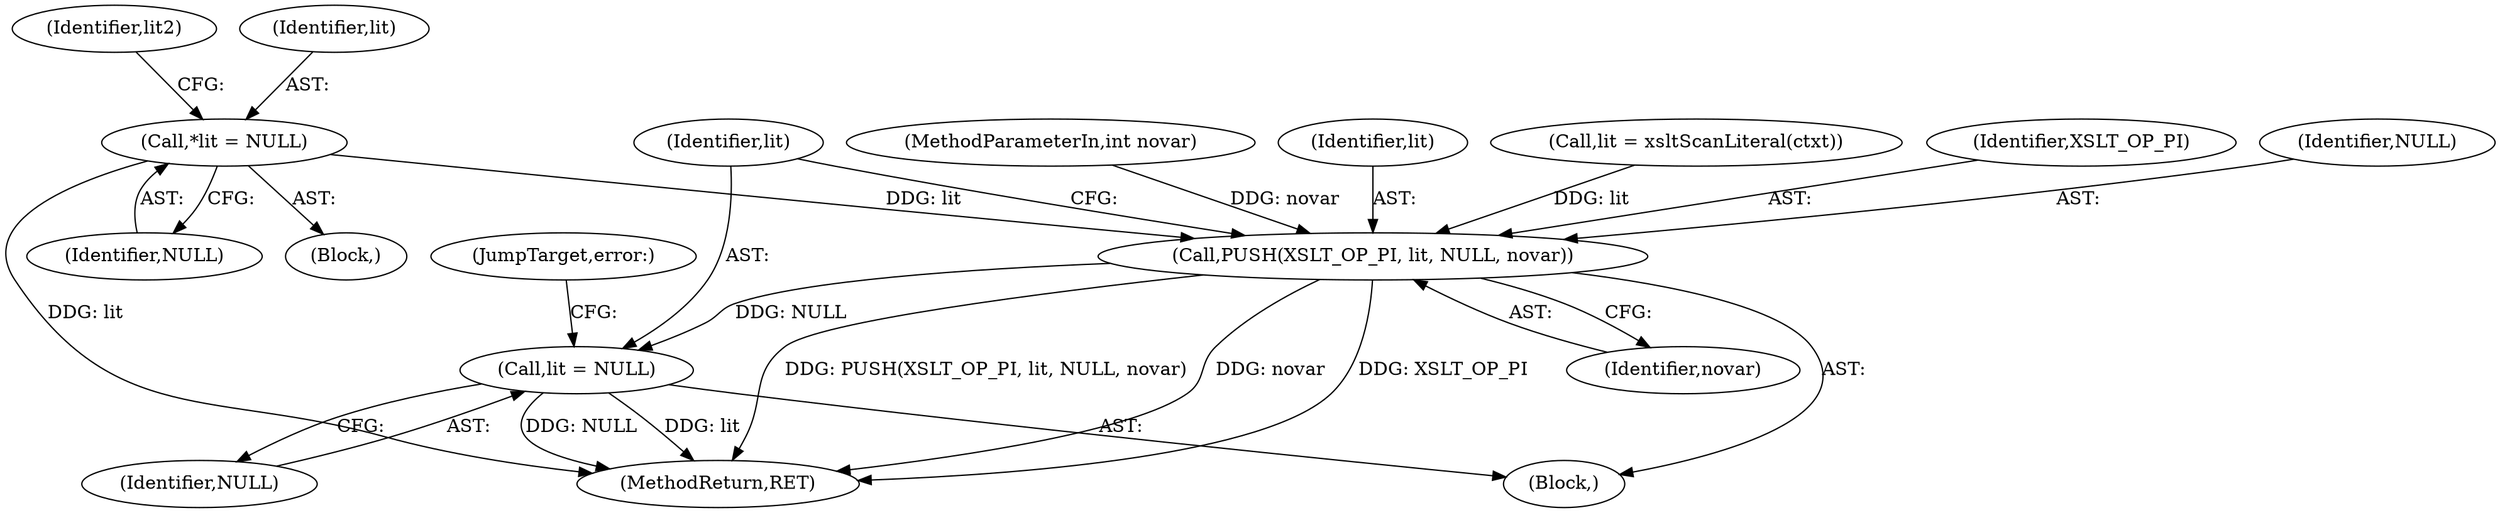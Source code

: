 digraph "0_Chrome_96dbafe288dbe2f0cc45fa3c39daf6d0c37acbab_24@pointer" {
"1000109" [label="(Call,*lit = NULL)"];
"1000364" [label="(Call,PUSH(XSLT_OP_PI, lit, NULL, novar))"];
"1000369" [label="(Call,lit = NULL)"];
"1000369" [label="(Call,lit = NULL)"];
"1000331" [label="(Call,lit = xsltScanLiteral(ctxt))"];
"1000111" [label="(Identifier,NULL)"];
"1000364" [label="(Call,PUSH(XSLT_OP_PI, lit, NULL, novar))"];
"1000365" [label="(Identifier,XSLT_OP_PI)"];
"1000323" [label="(Block,)"];
"1000370" [label="(Identifier,lit)"];
"1000508" [label="(JumpTarget,error:)"];
"1000367" [label="(Identifier,NULL)"];
"1000109" [label="(Call,*lit = NULL)"];
"1000368" [label="(Identifier,novar)"];
"1000105" [label="(MethodParameterIn,int novar)"];
"1000371" [label="(Identifier,NULL)"];
"1000366" [label="(Identifier,lit)"];
"1000114" [label="(Identifier,lit2)"];
"1000110" [label="(Identifier,lit)"];
"1000510" [label="(MethodReturn,RET)"];
"1000107" [label="(Block,)"];
"1000109" -> "1000107"  [label="AST: "];
"1000109" -> "1000111"  [label="CFG: "];
"1000110" -> "1000109"  [label="AST: "];
"1000111" -> "1000109"  [label="AST: "];
"1000114" -> "1000109"  [label="CFG: "];
"1000109" -> "1000510"  [label="DDG: lit"];
"1000109" -> "1000364"  [label="DDG: lit"];
"1000364" -> "1000323"  [label="AST: "];
"1000364" -> "1000368"  [label="CFG: "];
"1000365" -> "1000364"  [label="AST: "];
"1000366" -> "1000364"  [label="AST: "];
"1000367" -> "1000364"  [label="AST: "];
"1000368" -> "1000364"  [label="AST: "];
"1000370" -> "1000364"  [label="CFG: "];
"1000364" -> "1000510"  [label="DDG: XSLT_OP_PI"];
"1000364" -> "1000510"  [label="DDG: PUSH(XSLT_OP_PI, lit, NULL, novar)"];
"1000364" -> "1000510"  [label="DDG: novar"];
"1000331" -> "1000364"  [label="DDG: lit"];
"1000105" -> "1000364"  [label="DDG: novar"];
"1000364" -> "1000369"  [label="DDG: NULL"];
"1000369" -> "1000323"  [label="AST: "];
"1000369" -> "1000371"  [label="CFG: "];
"1000370" -> "1000369"  [label="AST: "];
"1000371" -> "1000369"  [label="AST: "];
"1000508" -> "1000369"  [label="CFG: "];
"1000369" -> "1000510"  [label="DDG: lit"];
"1000369" -> "1000510"  [label="DDG: NULL"];
}
